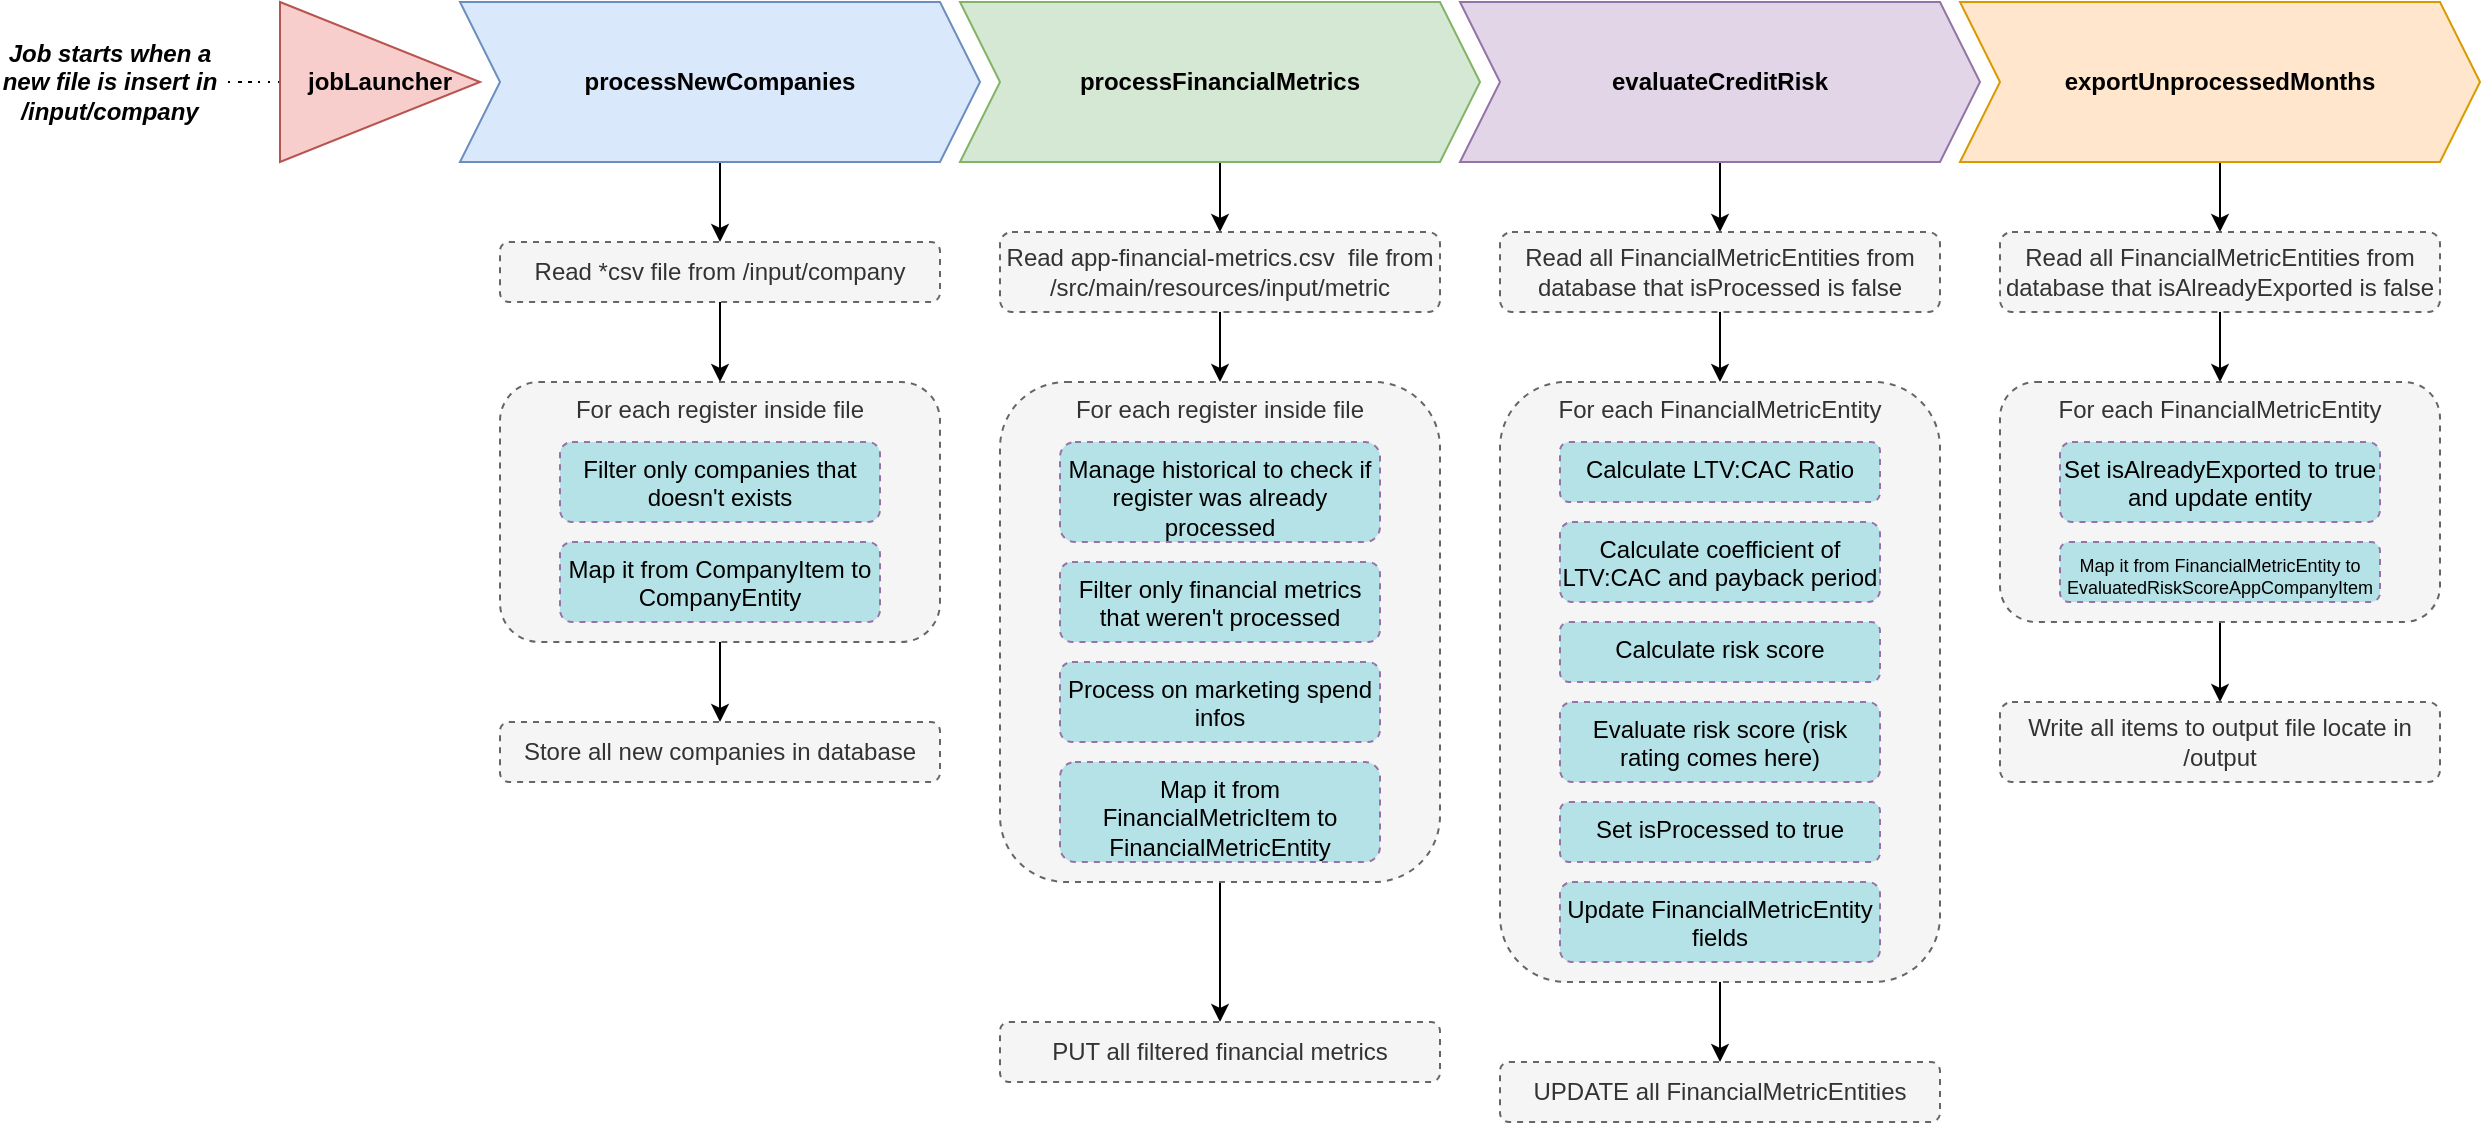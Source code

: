<mxfile version="22.1.11" type="google">
  <diagram name="Página-1" id="20XXsGmTUjqbx5ftWIZ8">
    <mxGraphModel grid="1" page="1" gridSize="10" guides="1" tooltips="1" connect="1" arrows="1" fold="1" pageScale="1" pageWidth="827" pageHeight="1169" math="0" shadow="0">
      <root>
        <mxCell id="0" />
        <mxCell id="1" parent="0" />
        <mxCell id="32U0IOiAARlVQyEs1Njg-7" value="" style="edgeStyle=orthogonalEdgeStyle;rounded=0;orthogonalLoop=1;jettySize=auto;html=1;" edge="1" parent="1" source="32U0IOiAARlVQyEs1Njg-1" target="32U0IOiAARlVQyEs1Njg-6">
          <mxGeometry relative="1" as="geometry" />
        </mxCell>
        <mxCell id="32U0IOiAARlVQyEs1Njg-1" value="processNewCompanies" style="shape=step;perimeter=stepPerimeter;whiteSpace=wrap;html=1;fixedSize=1;fillColor=#dae8fc;strokeColor=#6c8ebf;fontStyle=1" vertex="1" parent="1">
          <mxGeometry x="30" y="190" width="260" height="80" as="geometry" />
        </mxCell>
        <mxCell id="32U0IOiAARlVQyEs1Njg-19" style="edgeStyle=orthogonalEdgeStyle;rounded=0;orthogonalLoop=1;jettySize=auto;html=1;" edge="1" parent="1" source="32U0IOiAARlVQyEs1Njg-2" target="32U0IOiAARlVQyEs1Njg-18">
          <mxGeometry relative="1" as="geometry" />
        </mxCell>
        <mxCell id="32U0IOiAARlVQyEs1Njg-2" value="processFinancialMetrics" style="shape=step;perimeter=stepPerimeter;whiteSpace=wrap;html=1;fixedSize=1;fillColor=#d5e8d4;strokeColor=#82b366;fontStyle=1" vertex="1" parent="1">
          <mxGeometry x="280" y="190" width="260" height="80" as="geometry" />
        </mxCell>
        <mxCell id="32U0IOiAARlVQyEs1Njg-28" value="" style="edgeStyle=orthogonalEdgeStyle;rounded=0;orthogonalLoop=1;jettySize=auto;html=1;" edge="1" parent="1" source="32U0IOiAARlVQyEs1Njg-3" target="32U0IOiAARlVQyEs1Njg-27">
          <mxGeometry relative="1" as="geometry" />
        </mxCell>
        <mxCell id="32U0IOiAARlVQyEs1Njg-3" value="evaluateCreditRisk" style="shape=step;perimeter=stepPerimeter;whiteSpace=wrap;html=1;fixedSize=1;fillColor=#e1d5e7;strokeColor=#9673a6;fontStyle=1" vertex="1" parent="1">
          <mxGeometry x="530" y="190" width="260" height="80" as="geometry" />
        </mxCell>
        <mxCell id="32U0IOiAARlVQyEs1Njg-41" style="edgeStyle=orthogonalEdgeStyle;rounded=0;orthogonalLoop=1;jettySize=auto;html=1;" edge="1" parent="1" source="32U0IOiAARlVQyEs1Njg-4" target="32U0IOiAARlVQyEs1Njg-40">
          <mxGeometry relative="1" as="geometry" />
        </mxCell>
        <mxCell id="32U0IOiAARlVQyEs1Njg-4" value="exportUnprocessedMonths" style="shape=step;perimeter=stepPerimeter;whiteSpace=wrap;html=1;fixedSize=1;fillColor=#ffe6cc;strokeColor=#d79b00;fontStyle=1" vertex="1" parent="1">
          <mxGeometry x="780" y="190" width="260" height="80" as="geometry" />
        </mxCell>
        <mxCell id="32U0IOiAARlVQyEs1Njg-15" style="edgeStyle=orthogonalEdgeStyle;rounded=0;orthogonalLoop=1;jettySize=auto;html=1;" edge="1" parent="1" source="32U0IOiAARlVQyEs1Njg-6" target="32U0IOiAARlVQyEs1Njg-8">
          <mxGeometry relative="1" as="geometry" />
        </mxCell>
        <mxCell id="32U0IOiAARlVQyEs1Njg-6" value="Read *csv file from /input/company" style="rounded=1;whiteSpace=wrap;html=1;fillColor=#f5f5f5;strokeColor=#666666;fontColor=#333333;dashed=1;" vertex="1" parent="1">
          <mxGeometry x="50" y="310" width="220" height="30" as="geometry" />
        </mxCell>
        <mxCell id="32U0IOiAARlVQyEs1Njg-17" style="edgeStyle=orthogonalEdgeStyle;rounded=0;orthogonalLoop=1;jettySize=auto;html=1;entryX=0.5;entryY=0;entryDx=0;entryDy=0;" edge="1" parent="1" source="32U0IOiAARlVQyEs1Njg-8" target="32U0IOiAARlVQyEs1Njg-16">
          <mxGeometry relative="1" as="geometry" />
        </mxCell>
        <mxCell id="32U0IOiAARlVQyEs1Njg-8" value="For each register inside file" style="rounded=1;whiteSpace=wrap;html=1;fillColor=#f5f5f5;strokeColor=#666666;fontColor=#333333;dashed=1;verticalAlign=top;" vertex="1" parent="1">
          <mxGeometry x="50" y="380" width="220" height="130" as="geometry" />
        </mxCell>
        <mxCell id="32U0IOiAARlVQyEs1Njg-10" value="Filter only companies that doesn&#39;t exists" style="rounded=1;whiteSpace=wrap;html=1;fillColor=#B4E2E7;strokeColor=#9673a6;dashed=1;verticalAlign=top;" vertex="1" parent="1">
          <mxGeometry x="80" y="410" width="160" height="40" as="geometry" />
        </mxCell>
        <mxCell id="32U0IOiAARlVQyEs1Njg-16" value="Store all new companies in database" style="rounded=1;whiteSpace=wrap;html=1;fillColor=#f5f5f5;strokeColor=#666666;fontColor=#333333;dashed=1;" vertex="1" parent="1">
          <mxGeometry x="50" y="550" width="220" height="30" as="geometry" />
        </mxCell>
        <mxCell id="32U0IOiAARlVQyEs1Njg-26" style="edgeStyle=orthogonalEdgeStyle;rounded=0;orthogonalLoop=1;jettySize=auto;html=1;" edge="1" parent="1" source="32U0IOiAARlVQyEs1Njg-18" target="32U0IOiAARlVQyEs1Njg-20">
          <mxGeometry relative="1" as="geometry" />
        </mxCell>
        <mxCell id="32U0IOiAARlVQyEs1Njg-18" value="Read app-financial-metrics.csv&amp;nbsp; file from /src/main/resources/input/metric" style="rounded=1;whiteSpace=wrap;html=1;fillColor=#f5f5f5;strokeColor=#666666;fontColor=#333333;dashed=1;" vertex="1" parent="1">
          <mxGeometry x="300" y="305" width="220" height="40" as="geometry" />
        </mxCell>
        <mxCell id="32U0IOiAARlVQyEs1Njg-25" style="edgeStyle=orthogonalEdgeStyle;rounded=0;orthogonalLoop=1;jettySize=auto;html=1;entryX=0.5;entryY=0;entryDx=0;entryDy=0;" edge="1" parent="1" source="32U0IOiAARlVQyEs1Njg-20" target="32U0IOiAARlVQyEs1Njg-24">
          <mxGeometry relative="1" as="geometry" />
        </mxCell>
        <mxCell id="32U0IOiAARlVQyEs1Njg-20" value="For each register inside file" style="rounded=1;whiteSpace=wrap;html=1;fillColor=#f5f5f5;strokeColor=#666666;fontColor=#333333;dashed=1;verticalAlign=top;" vertex="1" parent="1">
          <mxGeometry x="300" y="380" width="220" height="250" as="geometry" />
        </mxCell>
        <mxCell id="32U0IOiAARlVQyEs1Njg-21" value="Manage historical to check if register was already processed" style="rounded=1;whiteSpace=wrap;html=1;fillColor=#B4E2E7;strokeColor=#9673a6;dashed=1;verticalAlign=top;" vertex="1" parent="1">
          <mxGeometry x="330" y="410" width="160" height="50" as="geometry" />
        </mxCell>
        <mxCell id="32U0IOiAARlVQyEs1Njg-22" value="Filter only financial metrics that weren&#39;t processed" style="rounded=1;whiteSpace=wrap;html=1;fillColor=#B4E2E7;strokeColor=#9673a6;dashed=1;verticalAlign=top;" vertex="1" parent="1">
          <mxGeometry x="330" y="470" width="160" height="40" as="geometry" />
        </mxCell>
        <mxCell id="32U0IOiAARlVQyEs1Njg-23" value="Process on marketing spend infos" style="rounded=1;whiteSpace=wrap;html=1;fillColor=#B4E2E7;strokeColor=#9673a6;dashed=1;verticalAlign=top;" vertex="1" parent="1">
          <mxGeometry x="330" y="520" width="160" height="40" as="geometry" />
        </mxCell>
        <mxCell id="32U0IOiAARlVQyEs1Njg-24" value="PUT all filtered financial metrics" style="rounded=1;whiteSpace=wrap;html=1;fillColor=#f5f5f5;strokeColor=#666666;fontColor=#333333;dashed=1;" vertex="1" parent="1">
          <mxGeometry x="300" y="700" width="220" height="30" as="geometry" />
        </mxCell>
        <mxCell id="32U0IOiAARlVQyEs1Njg-38" style="edgeStyle=orthogonalEdgeStyle;rounded=0;orthogonalLoop=1;jettySize=auto;html=1;" edge="1" parent="1" source="32U0IOiAARlVQyEs1Njg-27" target="32U0IOiAARlVQyEs1Njg-29">
          <mxGeometry relative="1" as="geometry" />
        </mxCell>
        <mxCell id="32U0IOiAARlVQyEs1Njg-27" value="Read all FinancialMetricEntities from database that isProcessed is false" style="rounded=1;whiteSpace=wrap;html=1;fillColor=#f5f5f5;strokeColor=#666666;fontColor=#333333;dashed=1;" vertex="1" parent="1">
          <mxGeometry x="550" y="305" width="220" height="40" as="geometry" />
        </mxCell>
        <mxCell id="32U0IOiAARlVQyEs1Njg-39" style="edgeStyle=orthogonalEdgeStyle;rounded=0;orthogonalLoop=1;jettySize=auto;html=1;entryX=0.5;entryY=0;entryDx=0;entryDy=0;" edge="1" parent="1" source="32U0IOiAARlVQyEs1Njg-29" target="32U0IOiAARlVQyEs1Njg-37">
          <mxGeometry relative="1" as="geometry" />
        </mxCell>
        <mxCell id="32U0IOiAARlVQyEs1Njg-29" value="For each FinancialMetricEntity" style="rounded=1;whiteSpace=wrap;html=1;fillColor=#f5f5f5;strokeColor=#666666;fontColor=#333333;dashed=1;verticalAlign=top;" vertex="1" parent="1">
          <mxGeometry x="550" y="380" width="220" height="300" as="geometry" />
        </mxCell>
        <mxCell id="32U0IOiAARlVQyEs1Njg-30" value="Calculate LTV:CAC Ratio" style="rounded=1;whiteSpace=wrap;html=1;fillColor=#B4E2E7;strokeColor=#9673a6;dashed=1;verticalAlign=top;" vertex="1" parent="1">
          <mxGeometry x="580" y="410" width="160" height="30" as="geometry" />
        </mxCell>
        <mxCell id="32U0IOiAARlVQyEs1Njg-31" value="Calculate coefficient of LTV:CAC and payback period" style="rounded=1;whiteSpace=wrap;html=1;fillColor=#B4E2E7;strokeColor=#9673a6;dashed=1;verticalAlign=top;" vertex="1" parent="1">
          <mxGeometry x="580" y="450" width="160" height="40" as="geometry" />
        </mxCell>
        <mxCell id="32U0IOiAARlVQyEs1Njg-32" value="Calculate risk score" style="rounded=1;whiteSpace=wrap;html=1;fillColor=#B4E2E7;strokeColor=#9673a6;dashed=1;verticalAlign=top;" vertex="1" parent="1">
          <mxGeometry x="580" y="500" width="160" height="30" as="geometry" />
        </mxCell>
        <mxCell id="32U0IOiAARlVQyEs1Njg-33" value="Evaluate risk score (risk rating comes here)" style="rounded=1;whiteSpace=wrap;html=1;fillColor=#B4E2E7;strokeColor=#9673a6;dashed=1;verticalAlign=top;" vertex="1" parent="1">
          <mxGeometry x="580" y="540" width="160" height="40" as="geometry" />
        </mxCell>
        <mxCell id="32U0IOiAARlVQyEs1Njg-35" value="Set isProcessed to true" style="rounded=1;whiteSpace=wrap;html=1;fillColor=#B4E2E7;strokeColor=#9673a6;dashed=1;verticalAlign=top;" vertex="1" parent="1">
          <mxGeometry x="580" y="590" width="160" height="30" as="geometry" />
        </mxCell>
        <mxCell id="32U0IOiAARlVQyEs1Njg-36" value="Update FinancialMetricEntity fields" style="rounded=1;whiteSpace=wrap;html=1;fillColor=#B4E2E7;strokeColor=#9673a6;dashed=1;verticalAlign=top;" vertex="1" parent="1">
          <mxGeometry x="580" y="630" width="160" height="40" as="geometry" />
        </mxCell>
        <mxCell id="32U0IOiAARlVQyEs1Njg-37" value="UPDATE all FinancialMetricEntities" style="rounded=1;whiteSpace=wrap;html=1;fillColor=#f5f5f5;strokeColor=#666666;fontColor=#333333;dashed=1;" vertex="1" parent="1">
          <mxGeometry x="550" y="720" width="220" height="30" as="geometry" />
        </mxCell>
        <mxCell id="32U0IOiAARlVQyEs1Njg-44" style="edgeStyle=orthogonalEdgeStyle;rounded=0;orthogonalLoop=1;jettySize=auto;html=1;" edge="1" parent="1" source="32U0IOiAARlVQyEs1Njg-40" target="32U0IOiAARlVQyEs1Njg-43">
          <mxGeometry relative="1" as="geometry" />
        </mxCell>
        <mxCell id="32U0IOiAARlVQyEs1Njg-40" value="Read all FinancialMetricEntities from database that isAlreadyExported is false" style="rounded=1;whiteSpace=wrap;html=1;fillColor=#f5f5f5;strokeColor=#666666;fontColor=#333333;dashed=1;" vertex="1" parent="1">
          <mxGeometry x="800" y="305" width="220" height="40" as="geometry" />
        </mxCell>
        <mxCell id="32U0IOiAARlVQyEs1Njg-51" style="edgeStyle=orthogonalEdgeStyle;rounded=0;orthogonalLoop=1;jettySize=auto;html=1;" edge="1" parent="1" source="32U0IOiAARlVQyEs1Njg-43" target="32U0IOiAARlVQyEs1Njg-50">
          <mxGeometry relative="1" as="geometry" />
        </mxCell>
        <mxCell id="32U0IOiAARlVQyEs1Njg-43" value="For each FinancialMetricEntity" style="rounded=1;whiteSpace=wrap;html=1;fillColor=#f5f5f5;strokeColor=#666666;fontColor=#333333;dashed=1;verticalAlign=top;" vertex="1" parent="1">
          <mxGeometry x="800" y="380" width="220" height="120" as="geometry" />
        </mxCell>
        <mxCell id="32U0IOiAARlVQyEs1Njg-45" value="Map it from FinancialMetricItem to FinancialMetricEntity" style="rounded=1;whiteSpace=wrap;html=1;fillColor=#B4E2E7;strokeColor=#9673a6;dashed=1;verticalAlign=top;" vertex="1" parent="1">
          <mxGeometry x="330" y="570" width="160" height="50" as="geometry" />
        </mxCell>
        <mxCell id="32U0IOiAARlVQyEs1Njg-46" value="Map it from CompanyItem to CompanyEntity" style="rounded=1;whiteSpace=wrap;html=1;fillColor=#B4E2E7;strokeColor=#9673a6;dashed=1;verticalAlign=top;" vertex="1" parent="1">
          <mxGeometry x="80" y="460" width="160" height="40" as="geometry" />
        </mxCell>
        <mxCell id="32U0IOiAARlVQyEs1Njg-48" value="Set isAlreadyExported to true&lt;br&gt;and update entity" style="rounded=1;whiteSpace=wrap;html=1;fillColor=#B4E2E7;strokeColor=#9673a6;dashed=1;verticalAlign=top;" vertex="1" parent="1">
          <mxGeometry x="830" y="410" width="160" height="40" as="geometry" />
        </mxCell>
        <mxCell id="32U0IOiAARlVQyEs1Njg-49" value="Map it from FinancialMetricEntity to EvaluatedRiskScoreAppCompanyItem" style="rounded=1;whiteSpace=wrap;html=1;fillColor=#B4E2E7;strokeColor=#9673a6;dashed=1;verticalAlign=top;fontSize=9;" vertex="1" parent="1">
          <mxGeometry x="830" y="460" width="160" height="30" as="geometry" />
        </mxCell>
        <mxCell id="32U0IOiAARlVQyEs1Njg-50" value="Write all items to output file locate in /output" style="rounded=1;whiteSpace=wrap;html=1;fillColor=#f5f5f5;strokeColor=#666666;fontColor=#333333;dashed=1;" vertex="1" parent="1">
          <mxGeometry x="800" y="540" width="220" height="40" as="geometry" />
        </mxCell>
        <mxCell id="32U0IOiAARlVQyEs1Njg-57" style="edgeStyle=orthogonalEdgeStyle;rounded=0;orthogonalLoop=1;jettySize=auto;html=1;endArrow=none;endFill=0;dashed=1;dashPattern=1 4;" edge="1" parent="1" source="32U0IOiAARlVQyEs1Njg-55" target="32U0IOiAARlVQyEs1Njg-56">
          <mxGeometry relative="1" as="geometry" />
        </mxCell>
        <mxCell id="32U0IOiAARlVQyEs1Njg-55" value="jobLauncher" style="triangle;whiteSpace=wrap;html=1;fillColor=#f8cecc;strokeColor=#b85450;fontStyle=1" vertex="1" parent="1">
          <mxGeometry x="-60" y="190" width="100" height="80" as="geometry" />
        </mxCell>
        <mxCell id="32U0IOiAARlVQyEs1Njg-56" value="Job starts when a new file is insert in /input/company" style="text;html=1;strokeColor=none;fillColor=none;align=center;verticalAlign=middle;whiteSpace=wrap;rounded=0;fontStyle=3" vertex="1" parent="1">
          <mxGeometry x="-200" y="200" width="110" height="60" as="geometry" />
        </mxCell>
      </root>
    </mxGraphModel>
  </diagram>
</mxfile>
